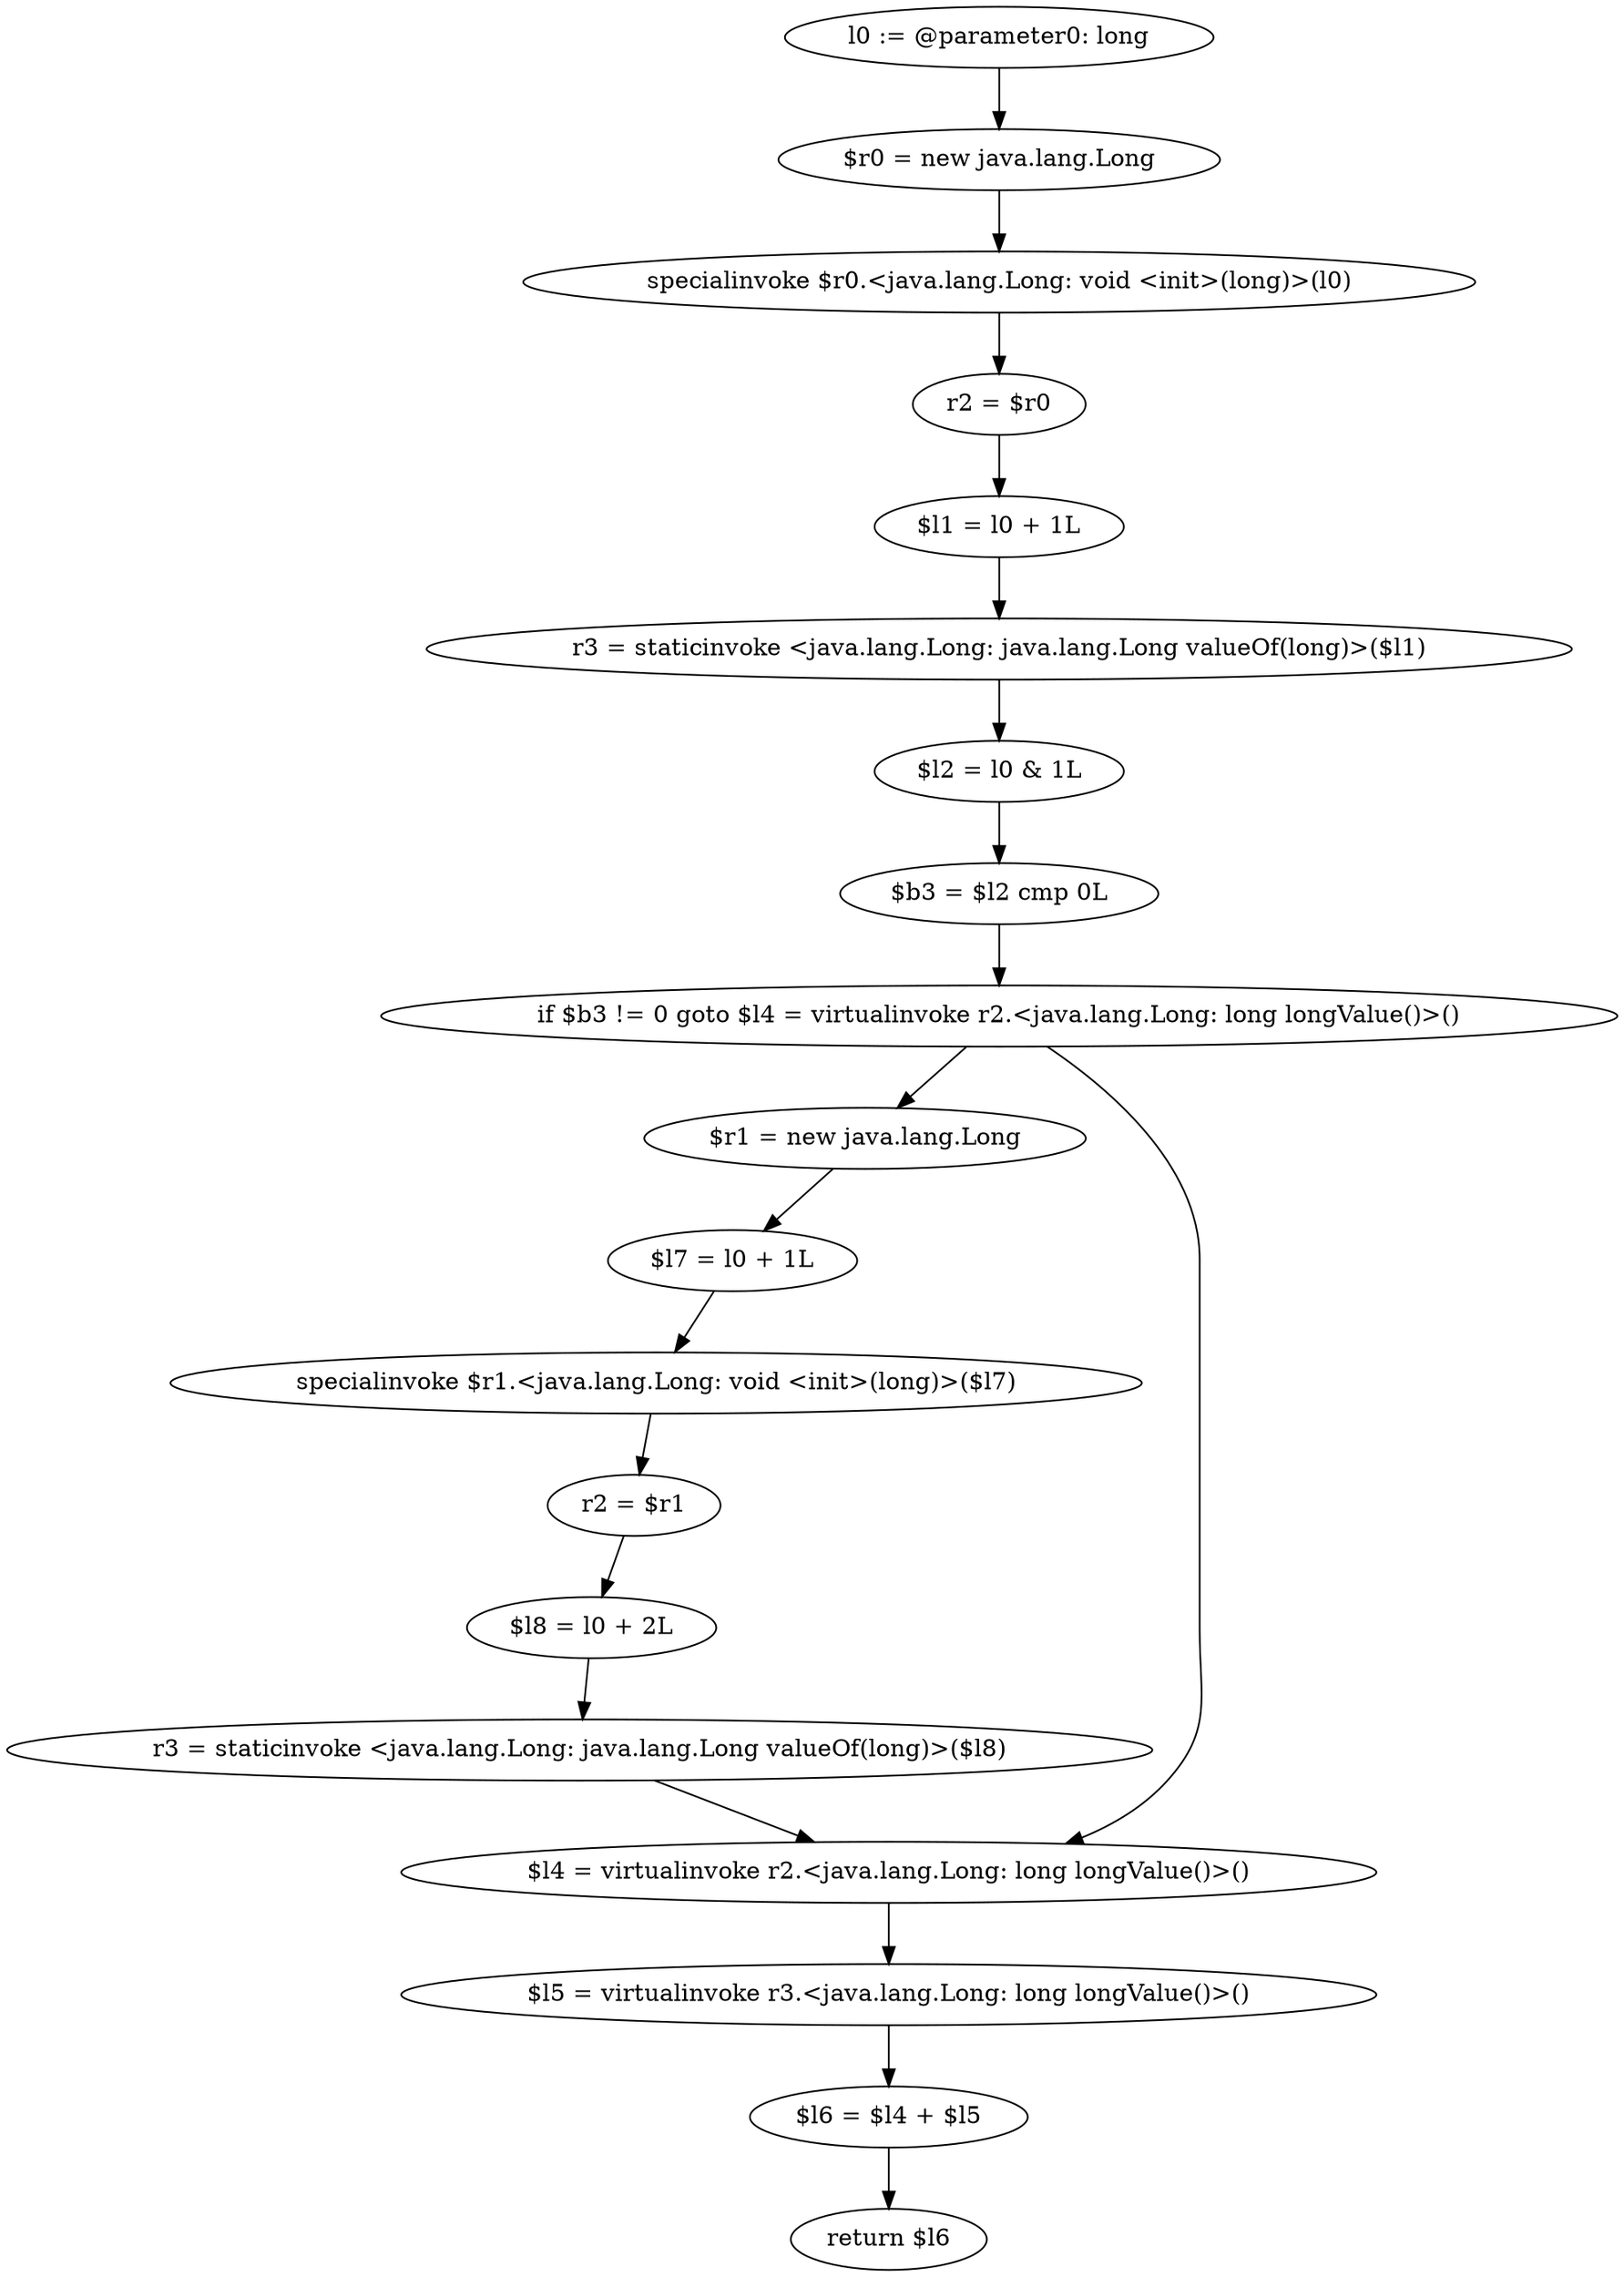 digraph "unitGraph" {
    "l0 := @parameter0: long"
    "$r0 = new java.lang.Long"
    "specialinvoke $r0.<java.lang.Long: void <init>(long)>(l0)"
    "r2 = $r0"
    "$l1 = l0 + 1L"
    "r3 = staticinvoke <java.lang.Long: java.lang.Long valueOf(long)>($l1)"
    "$l2 = l0 & 1L"
    "$b3 = $l2 cmp 0L"
    "if $b3 != 0 goto $l4 = virtualinvoke r2.<java.lang.Long: long longValue()>()"
    "$r1 = new java.lang.Long"
    "$l7 = l0 + 1L"
    "specialinvoke $r1.<java.lang.Long: void <init>(long)>($l7)"
    "r2 = $r1"
    "$l8 = l0 + 2L"
    "r3 = staticinvoke <java.lang.Long: java.lang.Long valueOf(long)>($l8)"
    "$l4 = virtualinvoke r2.<java.lang.Long: long longValue()>()"
    "$l5 = virtualinvoke r3.<java.lang.Long: long longValue()>()"
    "$l6 = $l4 + $l5"
    "return $l6"
    "l0 := @parameter0: long"->"$r0 = new java.lang.Long";
    "$r0 = new java.lang.Long"->"specialinvoke $r0.<java.lang.Long: void <init>(long)>(l0)";
    "specialinvoke $r0.<java.lang.Long: void <init>(long)>(l0)"->"r2 = $r0";
    "r2 = $r0"->"$l1 = l0 + 1L";
    "$l1 = l0 + 1L"->"r3 = staticinvoke <java.lang.Long: java.lang.Long valueOf(long)>($l1)";
    "r3 = staticinvoke <java.lang.Long: java.lang.Long valueOf(long)>($l1)"->"$l2 = l0 & 1L";
    "$l2 = l0 & 1L"->"$b3 = $l2 cmp 0L";
    "$b3 = $l2 cmp 0L"->"if $b3 != 0 goto $l4 = virtualinvoke r2.<java.lang.Long: long longValue()>()";
    "if $b3 != 0 goto $l4 = virtualinvoke r2.<java.lang.Long: long longValue()>()"->"$r1 = new java.lang.Long";
    "if $b3 != 0 goto $l4 = virtualinvoke r2.<java.lang.Long: long longValue()>()"->"$l4 = virtualinvoke r2.<java.lang.Long: long longValue()>()";
    "$r1 = new java.lang.Long"->"$l7 = l0 + 1L";
    "$l7 = l0 + 1L"->"specialinvoke $r1.<java.lang.Long: void <init>(long)>($l7)";
    "specialinvoke $r1.<java.lang.Long: void <init>(long)>($l7)"->"r2 = $r1";
    "r2 = $r1"->"$l8 = l0 + 2L";
    "$l8 = l0 + 2L"->"r3 = staticinvoke <java.lang.Long: java.lang.Long valueOf(long)>($l8)";
    "r3 = staticinvoke <java.lang.Long: java.lang.Long valueOf(long)>($l8)"->"$l4 = virtualinvoke r2.<java.lang.Long: long longValue()>()";
    "$l4 = virtualinvoke r2.<java.lang.Long: long longValue()>()"->"$l5 = virtualinvoke r3.<java.lang.Long: long longValue()>()";
    "$l5 = virtualinvoke r3.<java.lang.Long: long longValue()>()"->"$l6 = $l4 + $l5";
    "$l6 = $l4 + $l5"->"return $l6";
}

